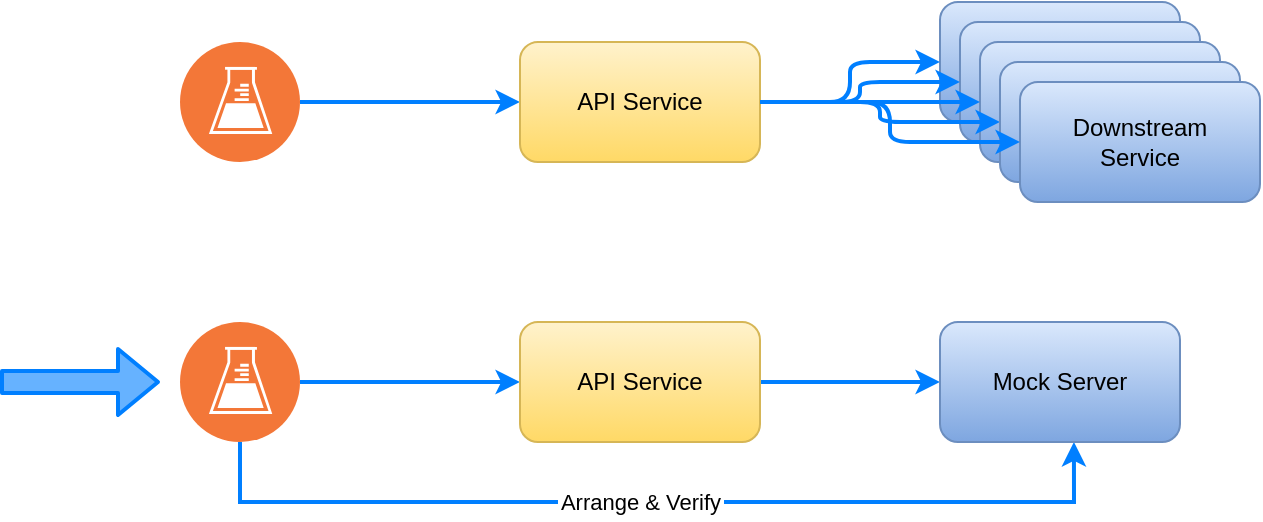 <mxfile version="13.3.5" type="device"><diagram id="hL_PgIoMBdnXOs8zikpC" name="Page-1"><mxGraphModel dx="1086" dy="966" grid="1" gridSize="10" guides="1" tooltips="1" connect="1" arrows="1" fold="1" page="1" pageScale="1" pageWidth="1169" pageHeight="827" math="0" shadow="0"><root><mxCell id="0"/><mxCell id="1" parent="0"/><mxCell id="AWeSQj2cLzteb_PLyvbj-5" value="Downstream &lt;br&gt;Service" style="rounded=1;whiteSpace=wrap;html=1;gradientColor=#7ea6e0;fillColor=#dae8fc;strokeColor=#6c8ebf;" parent="1" vertex="1"><mxGeometry x="510" y="40" width="120" height="60" as="geometry"/></mxCell><mxCell id="AWeSQj2cLzteb_PLyvbj-6" value="Downstream &lt;br&gt;Service" style="rounded=1;whiteSpace=wrap;html=1;gradientColor=#7ea6e0;fillColor=#dae8fc;strokeColor=#6c8ebf;" parent="1" vertex="1"><mxGeometry x="520" y="50" width="120" height="60" as="geometry"/></mxCell><mxCell id="AWeSQj2cLzteb_PLyvbj-7" value="Downstream &lt;br&gt;Service" style="rounded=1;whiteSpace=wrap;html=1;gradientColor=#7ea6e0;fillColor=#dae8fc;strokeColor=#6c8ebf;" parent="1" vertex="1"><mxGeometry x="530" y="60" width="120" height="60" as="geometry"/></mxCell><mxCell id="AWeSQj2cLzteb_PLyvbj-11" style="edgeStyle=orthogonalEdgeStyle;orthogonalLoop=1;jettySize=auto;html=1;strokeWidth=2;shadow=0;rounded=1;targetPerimeterSpacing=0;strokeColor=#007FFF;" parent="1" source="AWeSQj2cLzteb_PLyvbj-1" target="AWeSQj2cLzteb_PLyvbj-3" edge="1"><mxGeometry relative="1" as="geometry"/></mxCell><mxCell id="AWeSQj2cLzteb_PLyvbj-1" value="" style="aspect=fixed;perimeter=ellipsePerimeter;html=1;align=center;shadow=0;dashed=0;fontColor=#4277BB;labelBackgroundColor=#ffffff;fontSize=12;spacingTop=3;image;image=img/lib/ibm/devops/continuous_testing.svg;" parent="1" vertex="1"><mxGeometry x="130" y="60" width="60" height="60" as="geometry"/></mxCell><mxCell id="AWeSQj2cLzteb_PLyvbj-17" style="edgeStyle=orthogonalEdgeStyle;orthogonalLoop=1;jettySize=auto;html=1;strokeWidth=2;shadow=0;rounded=1;targetPerimeterSpacing=0;strokeColor=#007FFF;" parent="1" source="AWeSQj2cLzteb_PLyvbj-2" target="AWeSQj2cLzteb_PLyvbj-4" edge="1"><mxGeometry relative="1" as="geometry"/></mxCell><mxCell id="KHHgp8gaUbQP2fq3hJsL-1" style="edgeStyle=orthogonalEdgeStyle;rounded=0;orthogonalLoop=1;jettySize=auto;html=1;entryX=0.558;entryY=1;entryDx=0;entryDy=0;entryPerimeter=0;fillColor=#66B2FF;strokeColor=#007FFF;strokeWidth=2;" edge="1" parent="1" source="AWeSQj2cLzteb_PLyvbj-2" target="AWeSQj2cLzteb_PLyvbj-10"><mxGeometry relative="1" as="geometry"><Array as="points"><mxPoint x="160" y="290"/><mxPoint x="577" y="290"/></Array></mxGeometry></mxCell><mxCell id="KHHgp8gaUbQP2fq3hJsL-2" value="Arrange &amp;amp; Verify" style="edgeLabel;html=1;align=center;verticalAlign=middle;resizable=0;points=[];labelBorderColor=#FFFFFF;" vertex="1" connectable="0" parent="KHHgp8gaUbQP2fq3hJsL-1"><mxGeometry x="-0.417" relative="1" as="geometry"><mxPoint x="91" as="offset"/></mxGeometry></mxCell><mxCell id="AWeSQj2cLzteb_PLyvbj-2" value="" style="aspect=fixed;perimeter=ellipsePerimeter;html=1;align=center;shadow=0;dashed=0;fontColor=#4277BB;labelBackgroundColor=#ffffff;fontSize=12;spacingTop=3;image;image=img/lib/ibm/devops/continuous_testing.svg;" parent="1" vertex="1"><mxGeometry x="130" y="200" width="60" height="60" as="geometry"/></mxCell><mxCell id="AWeSQj2cLzteb_PLyvbj-12" style="edgeStyle=orthogonalEdgeStyle;orthogonalLoop=1;jettySize=auto;html=1;entryX=0;entryY=0.5;entryDx=0;entryDy=0;strokeWidth=2;shadow=0;rounded=1;targetPerimeterSpacing=0;strokeColor=#007FFF;" parent="1" source="AWeSQj2cLzteb_PLyvbj-3" target="AWeSQj2cLzteb_PLyvbj-5" edge="1"><mxGeometry relative="1" as="geometry"/></mxCell><mxCell id="AWeSQj2cLzteb_PLyvbj-13" style="edgeStyle=orthogonalEdgeStyle;orthogonalLoop=1;jettySize=auto;html=1;strokeWidth=2;shadow=0;rounded=1;targetPerimeterSpacing=0;strokeColor=#007FFF;" parent="1" source="AWeSQj2cLzteb_PLyvbj-3" target="AWeSQj2cLzteb_PLyvbj-6" edge="1"><mxGeometry relative="1" as="geometry"/></mxCell><mxCell id="AWeSQj2cLzteb_PLyvbj-14" style="edgeStyle=orthogonalEdgeStyle;orthogonalLoop=1;jettySize=auto;html=1;strokeWidth=2;shadow=0;rounded=1;targetPerimeterSpacing=0;strokeColor=#007FFF;" parent="1" source="AWeSQj2cLzteb_PLyvbj-3" target="AWeSQj2cLzteb_PLyvbj-7" edge="1"><mxGeometry relative="1" as="geometry"/></mxCell><mxCell id="AWeSQj2cLzteb_PLyvbj-15" style="edgeStyle=orthogonalEdgeStyle;orthogonalLoop=1;jettySize=auto;html=1;strokeWidth=2;shadow=0;rounded=1;targetPerimeterSpacing=0;strokeColor=#007FFF;" parent="1" source="AWeSQj2cLzteb_PLyvbj-3" target="AWeSQj2cLzteb_PLyvbj-8" edge="1"><mxGeometry relative="1" as="geometry"/></mxCell><mxCell id="AWeSQj2cLzteb_PLyvbj-3" value="API Service" style="rounded=1;whiteSpace=wrap;html=1;fillColor=#fff2cc;strokeColor=#d6b656;gradientColor=#ffd966;" parent="1" vertex="1"><mxGeometry x="300" y="60" width="120" height="60" as="geometry"/></mxCell><mxCell id="AWeSQj2cLzteb_PLyvbj-18" style="edgeStyle=orthogonalEdgeStyle;orthogonalLoop=1;jettySize=auto;html=1;strokeWidth=2;shadow=0;rounded=1;targetPerimeterSpacing=0;strokeColor=#007FFF;" parent="1" source="AWeSQj2cLzteb_PLyvbj-4" target="AWeSQj2cLzteb_PLyvbj-10" edge="1"><mxGeometry relative="1" as="geometry"/></mxCell><mxCell id="AWeSQj2cLzteb_PLyvbj-4" value="API Service" style="rounded=1;whiteSpace=wrap;html=1;gradientColor=#ffd966;fillColor=#fff2cc;strokeColor=#d6b656;" parent="1" vertex="1"><mxGeometry x="300" y="200" width="120" height="60" as="geometry"/></mxCell><mxCell id="AWeSQj2cLzteb_PLyvbj-8" value="Downstream &lt;br&gt;Service" style="rounded=1;whiteSpace=wrap;html=1;gradientColor=#7ea6e0;fillColor=#dae8fc;strokeColor=#6c8ebf;" parent="1" vertex="1"><mxGeometry x="540" y="70" width="120" height="60" as="geometry"/></mxCell><mxCell id="AWeSQj2cLzteb_PLyvbj-10" value="Mock Server" style="rounded=1;whiteSpace=wrap;html=1;gradientColor=#7ea6e0;fillColor=#dae8fc;strokeColor=#6c8ebf;" parent="1" vertex="1"><mxGeometry x="510" y="200" width="120" height="60" as="geometry"/></mxCell><mxCell id="AWeSQj2cLzteb_PLyvbj-9" value="Downstream &lt;br&gt;Service" style="rounded=1;whiteSpace=wrap;html=1;gradientColor=#7ea6e0;fillColor=#dae8fc;strokeColor=#6c8ebf;" parent="1" vertex="1"><mxGeometry x="550" y="80" width="120" height="60" as="geometry"/></mxCell><mxCell id="AWeSQj2cLzteb_PLyvbj-16" style="edgeStyle=orthogonalEdgeStyle;orthogonalLoop=1;jettySize=auto;html=1;strokeWidth=2;shadow=0;rounded=1;targetPerimeterSpacing=0;strokeColor=#007FFF;" parent="1" source="AWeSQj2cLzteb_PLyvbj-3" target="AWeSQj2cLzteb_PLyvbj-9" edge="1"><mxGeometry relative="1" as="geometry"/></mxCell><mxCell id="AWeSQj2cLzteb_PLyvbj-19" value="" style="shape=flexArrow;endArrow=classic;html=1;shadow=0;strokeColor=#007FFF;strokeWidth=2;fillColor=#66B2FF;" parent="1" edge="1"><mxGeometry width="50" height="50" relative="1" as="geometry"><mxPoint x="40" y="230" as="sourcePoint"/><mxPoint x="120" y="230" as="targetPoint"/></mxGeometry></mxCell></root></mxGraphModel></diagram></mxfile>